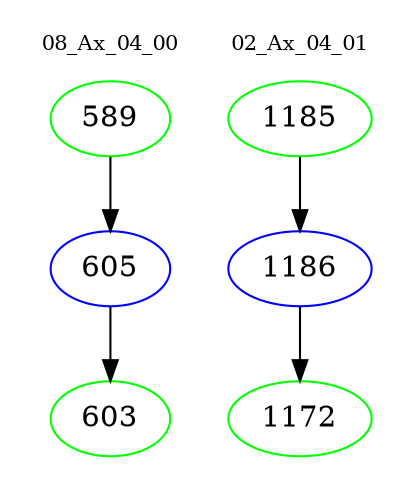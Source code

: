 digraph{
subgraph cluster_0 {
color = white
label = "08_Ax_04_00";
fontsize=10;
T0_589 [label="589", color="green"]
T0_589 -> T0_605 [color="black"]
T0_605 [label="605", color="blue"]
T0_605 -> T0_603 [color="black"]
T0_603 [label="603", color="green"]
}
subgraph cluster_1 {
color = white
label = "02_Ax_04_01";
fontsize=10;
T1_1185 [label="1185", color="green"]
T1_1185 -> T1_1186 [color="black"]
T1_1186 [label="1186", color="blue"]
T1_1186 -> T1_1172 [color="black"]
T1_1172 [label="1172", color="green"]
}
}
